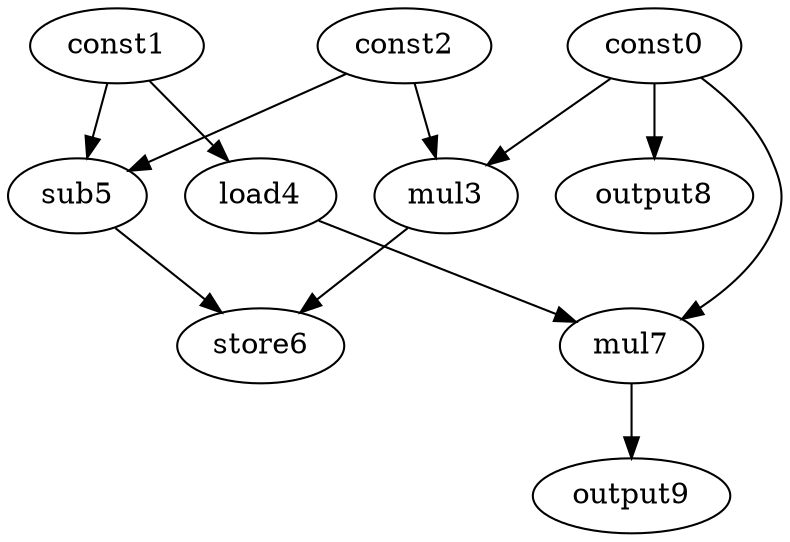 digraph G { 
const0[opcode=const]; 
const1[opcode=const]; 
const2[opcode=const]; 
mul3[opcode=mul]; 
load4[opcode=load]; 
sub5[opcode=sub]; 
store6[opcode=store]; 
mul7[opcode=mul]; 
output8[opcode=output]; 
output9[opcode=output]; 
const0->mul3[operand=0];
const2->mul3[operand=1];
const1->load4[operand=0];
const1->sub5[operand=0];
const2->sub5[operand=1];
const0->output8[operand=0];
mul3->store6[operand=0];
sub5->store6[operand=1];
const0->mul7[operand=0];
load4->mul7[operand=1];
mul7->output9[operand=0];
}
